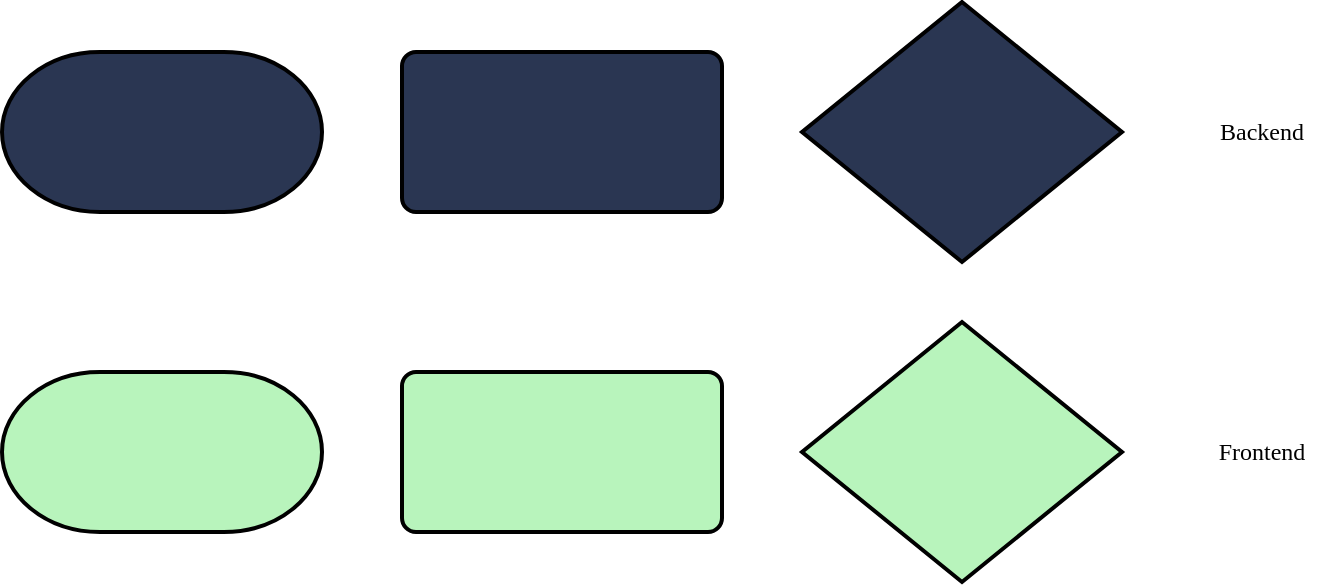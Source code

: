 <mxfile version="28.0.7" pages="2">
  <diagram name="Template" id="4rOthq3Gf1K_89cz8c5n">
    <mxGraphModel dx="983" dy="517" grid="1" gridSize="10" guides="1" tooltips="1" connect="1" arrows="1" fold="1" page="1" pageScale="1" pageWidth="850" pageHeight="1100" math="0" shadow="0">
      <root>
        <mxCell id="0" />
        <mxCell id="1" parent="0" />
        <mxCell id="g7wiy4VsUmeNRiymfHJ9-1" value="" style="strokeWidth=2;html=1;shape=mxgraph.flowchart.terminator;whiteSpace=wrap;fontFamily=Poppins;fontSource=https%3A%2F%2Ffonts.googleapis.com%2Fcss%3Ffamily%3DPoppins;fillColor=#2A3652;fontColor=#B8F4BC;spacingLeft=10;spacingRight=10;" vertex="1" parent="1">
          <mxGeometry x="40" y="40" width="160" height="80" as="geometry" />
        </mxCell>
        <mxCell id="g7wiy4VsUmeNRiymfHJ9-2" value="" style="rounded=1;whiteSpace=wrap;html=1;absoluteArcSize=1;arcSize=14;strokeWidth=2;fontFamily=Poppins;fontSource=https%3A%2F%2Ffonts.googleapis.com%2Fcss%3Ffamily%3DPoppins;fillColor=#2A3652;fontColor=#B8F4BC;spacingLeft=10;spacingRight=10;" vertex="1" parent="1">
          <mxGeometry x="240" y="40" width="160" height="80" as="geometry" />
        </mxCell>
        <mxCell id="g7wiy4VsUmeNRiymfHJ9-3" value="" style="strokeWidth=2;html=1;shape=mxgraph.flowchart.decision;whiteSpace=wrap;spacingLeft=15;spacingRight=15;fontFamily=Poppins;fontSource=https%3A%2F%2Ffonts.googleapis.com%2Fcss%3Ffamily%3DPoppins;fontColor=#B8F4BC;fillColor=#2A3652;" vertex="1" parent="1">
          <mxGeometry x="440" y="15" width="160" height="130" as="geometry" />
        </mxCell>
        <mxCell id="g7wiy4VsUmeNRiymfHJ9-4" value="" style="strokeWidth=2;html=1;shape=mxgraph.flowchart.terminator;whiteSpace=wrap;fontFamily=Poppins;fontSource=https%3A%2F%2Ffonts.googleapis.com%2Fcss%3Ffamily%3DPoppins;fillColor=#B8F4BC;fontColor=#2A3652;spacingLeft=10;spacingRight=10;gradientColor=none;" vertex="1" parent="1">
          <mxGeometry x="40" y="200" width="160" height="80" as="geometry" />
        </mxCell>
        <mxCell id="g7wiy4VsUmeNRiymfHJ9-5" value="" style="rounded=1;whiteSpace=wrap;html=1;absoluteArcSize=1;arcSize=14;strokeWidth=2;fontFamily=Poppins;fontSource=https%3A%2F%2Ffonts.googleapis.com%2Fcss%3Ffamily%3DPoppins;fillColor=#B8F4BC;fontColor=#2A3652;spacingLeft=10;spacingRight=10;" vertex="1" parent="1">
          <mxGeometry x="240" y="200" width="160" height="80" as="geometry" />
        </mxCell>
        <mxCell id="g7wiy4VsUmeNRiymfHJ9-6" value="" style="strokeWidth=2;html=1;shape=mxgraph.flowchart.decision;whiteSpace=wrap;spacingLeft=15;spacingRight=15;fontFamily=Poppins;fontSource=https%3A%2F%2Ffonts.googleapis.com%2Fcss%3Ffamily%3DPoppins;fontColor=#2A3652;fillColor=#B8F4BC;" vertex="1" parent="1">
          <mxGeometry x="440" y="175" width="160" height="130" as="geometry" />
        </mxCell>
        <mxCell id="g7wiy4VsUmeNRiymfHJ9-7" value="Backend" style="text;html=1;align=center;verticalAlign=middle;whiteSpace=wrap;rounded=0;fontFamily=Poppins;" vertex="1" parent="1">
          <mxGeometry x="640" y="65" width="60" height="30" as="geometry" />
        </mxCell>
        <mxCell id="g7wiy4VsUmeNRiymfHJ9-9" value="Frontend" style="text;html=1;align=center;verticalAlign=middle;whiteSpace=wrap;rounded=0;fontFamily=Poppins;" vertex="1" parent="1">
          <mxGeometry x="640" y="225" width="60" height="30" as="geometry" />
        </mxCell>
      </root>
    </mxGraphModel>
  </diagram>
  <diagram id="GrjKJN1eVeqFFK_vbXTj" name="Signup">
    <mxGraphModel dx="1188" dy="624" grid="1" gridSize="10" guides="1" tooltips="1" connect="1" arrows="1" fold="1" page="1" pageScale="1" pageWidth="850" pageHeight="1100" math="0" shadow="0">
      <root>
        <mxCell id="0" />
        <mxCell id="1" parent="0" />
        <mxCell id="UVtSXVc8aqikplPgkzgA-2" style="edgeStyle=orthogonalEdgeStyle;rounded=0;orthogonalLoop=1;jettySize=auto;html=1;exitX=1;exitY=0.5;exitDx=0;exitDy=0;exitPerimeter=0;entryX=0;entryY=0.5;entryDx=0;entryDy=0;" parent="1" source="9JrUAK_KJFsyd680K9Ey-1" target="UVtSXVc8aqikplPgkzgA-1" edge="1">
          <mxGeometry relative="1" as="geometry" />
        </mxCell>
        <mxCell id="9JrUAK_KJFsyd680K9Ey-1" value="User goes to the Sign-up Page" style="strokeWidth=2;html=1;shape=mxgraph.flowchart.terminator;whiteSpace=wrap;fontFamily=Poppins;fontSource=https%3A%2F%2Ffonts.googleapis.com%2Fcss%3Ffamily%3DPoppins;fillColor=#B8F4BC;fontColor=#2A3652;spacingLeft=10;spacingRight=10;gradientColor=none;" parent="1" vertex="1">
          <mxGeometry x="40" y="80" width="160" height="80" as="geometry" />
        </mxCell>
        <mxCell id="IEg6z9D7wlebcGoXgSji-2" style="edgeStyle=orthogonalEdgeStyle;rounded=0;orthogonalLoop=1;jettySize=auto;html=1;entryX=0;entryY=0.5;entryDx=0;entryDy=0;" parent="1" source="UVtSXVc8aqikplPgkzgA-1" target="IEg6z9D7wlebcGoXgSji-1" edge="1">
          <mxGeometry relative="1" as="geometry" />
        </mxCell>
        <mxCell id="UVtSXVc8aqikplPgkzgA-1" value="User enters their email and password" style="rounded=1;whiteSpace=wrap;html=1;absoluteArcSize=1;arcSize=14;strokeWidth=2;fontFamily=Poppins;fontSource=https%3A%2F%2Ffonts.googleapis.com%2Fcss%3Ffamily%3DPoppins;fillColor=#B8F4BC;fontColor=#2A3652;spacingLeft=10;spacingRight=10;" parent="1" vertex="1">
          <mxGeometry x="240" y="80" width="160" height="80" as="geometry" />
        </mxCell>
        <mxCell id="IEg6z9D7wlebcGoXgSji-4" style="edgeStyle=orthogonalEdgeStyle;rounded=0;orthogonalLoop=1;jettySize=auto;html=1;entryX=0;entryY=0.5;entryDx=0;entryDy=0;" parent="1" source="IEg6z9D7wlebcGoXgSji-1" target="IEg6z9D7wlebcGoXgSji-3" edge="1">
          <mxGeometry relative="1" as="geometry" />
        </mxCell>
        <mxCell id="IEg6z9D7wlebcGoXgSji-1" value="Frontend verifies the form" style="rounded=1;whiteSpace=wrap;html=1;absoluteArcSize=1;arcSize=14;strokeWidth=2;fontFamily=Poppins;fontSource=https%3A%2F%2Ffonts.googleapis.com%2Fcss%3Ffamily%3DPoppins;fillColor=#B8F4BC;fontColor=#2A3652;spacingLeft=10;spacingRight=10;" parent="1" vertex="1">
          <mxGeometry x="440" y="80" width="160" height="80" as="geometry" />
        </mxCell>
        <mxCell id="SM3QqxjLuwidXcTyu5zO-2" style="edgeStyle=orthogonalEdgeStyle;rounded=1;orthogonalLoop=1;jettySize=auto;html=1;entryX=0.5;entryY=0;entryDx=0;entryDy=0;curved=0;" parent="1" source="IEg6z9D7wlebcGoXgSji-3" target="SM3QqxjLuwidXcTyu5zO-1" edge="1">
          <mxGeometry relative="1" as="geometry">
            <Array as="points">
              <mxPoint x="720" y="200" />
              <mxPoint x="120" y="200" />
            </Array>
          </mxGeometry>
        </mxCell>
        <mxCell id="IEg6z9D7wlebcGoXgSji-3" value="Send the form to backend" style="rounded=1;whiteSpace=wrap;html=1;absoluteArcSize=1;arcSize=14;strokeWidth=2;fontFamily=Poppins;fontSource=https%3A%2F%2Ffonts.googleapis.com%2Fcss%3Ffamily%3DPoppins;fillColor=#B8F4BC;fontColor=#2A3652;spacingLeft=10;spacingRight=10;" parent="1" vertex="1">
          <mxGeometry x="640" y="80" width="160" height="80" as="geometry" />
        </mxCell>
        <mxCell id="I0tANsFuAqiH1Qcf5xxR-7" value="no" style="edgeStyle=orthogonalEdgeStyle;rounded=1;orthogonalLoop=1;jettySize=auto;html=1;entryX=0;entryY=0.5;entryDx=0;entryDy=0;curved=0;exitX=0.5;exitY=1;exitDx=0;exitDy=0;exitPerimeter=0;" parent="1" source="I0tANsFuAqiH1Qcf5xxR-1" target="I0tANsFuAqiH1Qcf5xxR-6" edge="1">
          <mxGeometry x="-0.823" relative="1" as="geometry">
            <Array as="points">
              <mxPoint x="320" y="350" />
              <mxPoint x="620" y="350" />
              <mxPoint x="620" y="280" />
            </Array>
            <mxPoint as="offset" />
          </mxGeometry>
        </mxCell>
        <mxCell id="SM3QqxjLuwidXcTyu5zO-1" value="Backend verifies user isn&#39;t logged in" style="rounded=1;whiteSpace=wrap;html=1;absoluteArcSize=1;arcSize=14;strokeWidth=2;fontFamily=Poppins;fontSource=https%3A%2F%2Ffonts.googleapis.com%2Fcss%3Ffamily%3DPoppins;fillColor=#2A3652;fontColor=#B8F4BC;spacingLeft=10;spacingRight=10;" parent="1" vertex="1">
          <mxGeometry x="40" y="240" width="160" height="80" as="geometry" />
        </mxCell>
        <mxCell id="I0tANsFuAqiH1Qcf5xxR-4" value="yes" style="edgeStyle=orthogonalEdgeStyle;rounded=0;orthogonalLoop=1;jettySize=auto;html=1;entryX=0;entryY=0.5;entryDx=0;entryDy=0;" parent="1" source="I0tANsFuAqiH1Qcf5xxR-1" target="I0tANsFuAqiH1Qcf5xxR-3" edge="1">
          <mxGeometry relative="1" as="geometry" />
        </mxCell>
        <mxCell id="I0tANsFuAqiH1Qcf5xxR-1" value="Is the user logged in (has a valid token) ?" style="strokeWidth=2;html=1;shape=mxgraph.flowchart.decision;whiteSpace=wrap;spacingLeft=15;spacingRight=15;fontFamily=Poppins;fontSource=https%3A%2F%2Ffonts.googleapis.com%2Fcss%3Ffamily%3DPoppins;fontColor=#B8F4BC;fillColor=#2A3652;" parent="1" vertex="1">
          <mxGeometry x="240" y="215" width="160" height="130" as="geometry" />
        </mxCell>
        <mxCell id="I0tANsFuAqiH1Qcf5xxR-2" style="edgeStyle=orthogonalEdgeStyle;rounded=0;orthogonalLoop=1;jettySize=auto;html=1;entryX=0;entryY=0.5;entryDx=0;entryDy=0;entryPerimeter=0;" parent="1" source="SM3QqxjLuwidXcTyu5zO-1" target="I0tANsFuAqiH1Qcf5xxR-1" edge="1">
          <mxGeometry relative="1" as="geometry" />
        </mxCell>
        <mxCell id="I0tANsFuAqiH1Qcf5xxR-5" style="edgeStyle=orthogonalEdgeStyle;rounded=1;orthogonalLoop=1;jettySize=auto;html=1;entryX=0.5;entryY=1;entryDx=0;entryDy=0;curved=0;" parent="1" source="I0tANsFuAqiH1Qcf5xxR-3" target="UVtSXVc8aqikplPgkzgA-1" edge="1">
          <mxGeometry relative="1" as="geometry">
            <Array as="points">
              <mxPoint x="520" y="180" />
              <mxPoint x="320" y="180" />
            </Array>
          </mxGeometry>
        </mxCell>
        <mxCell id="I0tANsFuAqiH1Qcf5xxR-3" value="Frontend sends an error message" style="rounded=1;whiteSpace=wrap;html=1;absoluteArcSize=1;arcSize=14;strokeWidth=2;fontFamily=Poppins;fontSource=https%3A%2F%2Ffonts.googleapis.com%2Fcss%3Ffamily%3DPoppins;fillColor=#B8F4BC;fontColor=#2A3652;spacingLeft=10;spacingRight=10;" parent="1" vertex="1">
          <mxGeometry x="440" y="240" width="160" height="80" as="geometry" />
        </mxCell>
        <mxCell id="I0tANsFuAqiH1Qcf5xxR-9" style="edgeStyle=orthogonalEdgeStyle;rounded=1;orthogonalLoop=1;jettySize=auto;html=1;entryX=0.5;entryY=0;entryDx=0;entryDy=0;curved=0;" parent="1" source="I0tANsFuAqiH1Qcf5xxR-6" target="I0tANsFuAqiH1Qcf5xxR-8" edge="1">
          <mxGeometry relative="1" as="geometry">
            <Array as="points">
              <mxPoint x="720" y="370" />
              <mxPoint x="120" y="370" />
            </Array>
          </mxGeometry>
        </mxCell>
        <mxCell id="I0tANsFuAqiH1Qcf5xxR-6" value="Neutralize the email" style="rounded=1;whiteSpace=wrap;html=1;absoluteArcSize=1;arcSize=14;strokeWidth=2;fontFamily=Poppins;fontSource=https%3A%2F%2Ffonts.googleapis.com%2Fcss%3Ffamily%3DPoppins;fillColor=#2A3652;fontColor=#B8F4BC;spacingLeft=10;spacingRight=10;" parent="1" vertex="1">
          <mxGeometry x="640" y="240" width="160" height="80" as="geometry" />
        </mxCell>
        <mxCell id="I0tANsFuAqiH1Qcf5xxR-11" style="edgeStyle=orthogonalEdgeStyle;rounded=0;orthogonalLoop=1;jettySize=auto;html=1;entryX=0;entryY=0.5;entryDx=0;entryDy=0;" parent="1" source="I0tANsFuAqiH1Qcf5xxR-8" target="I0tANsFuAqiH1Qcf5xxR-10" edge="1">
          <mxGeometry relative="1" as="geometry" />
        </mxCell>
        <mxCell id="I0tANsFuAqiH1Qcf5xxR-8" value="Take the email&#39;s entire string before @ to make it the nickname" style="rounded=1;whiteSpace=wrap;html=1;absoluteArcSize=1;arcSize=14;strokeWidth=2;fontFamily=Poppins;fontSource=https%3A%2F%2Ffonts.googleapis.com%2Fcss%3Ffamily%3DPoppins;fillColor=#2A3652;fontColor=#B8F4BC;spacingLeft=10;spacingRight=10;" parent="1" vertex="1">
          <mxGeometry x="40" y="400" width="160" height="80" as="geometry" />
        </mxCell>
        <mxCell id="I0tANsFuAqiH1Qcf5xxR-13" style="edgeStyle=orthogonalEdgeStyle;rounded=0;orthogonalLoop=1;jettySize=auto;html=1;entryX=0;entryY=0.5;entryDx=0;entryDy=0;" parent="1" source="I0tANsFuAqiH1Qcf5xxR-10" target="I0tANsFuAqiH1Qcf5xxR-12" edge="1">
          <mxGeometry relative="1" as="geometry" />
        </mxCell>
        <mxCell id="I0tANsFuAqiH1Qcf5xxR-10" value="Hash the password" style="rounded=1;whiteSpace=wrap;html=1;absoluteArcSize=1;arcSize=14;strokeWidth=2;fontFamily=Poppins;fontSource=https%3A%2F%2Ffonts.googleapis.com%2Fcss%3Ffamily%3DPoppins;fillColor=#2A3652;fontColor=#B8F4BC;spacingLeft=10;spacingRight=10;" parent="1" vertex="1">
          <mxGeometry x="240" y="400" width="160" height="80" as="geometry" />
        </mxCell>
        <mxCell id="I0tANsFuAqiH1Qcf5xxR-12" value="Insert the user&#39;s information to the database" style="rounded=1;whiteSpace=wrap;html=1;absoluteArcSize=1;arcSize=14;strokeWidth=2;fontFamily=Poppins;fontSource=https%3A%2F%2Ffonts.googleapis.com%2Fcss%3Ffamily%3DPoppins;fillColor=#2A3652;fontColor=#B8F4BC;spacingLeft=10;spacingRight=10;" parent="1" vertex="1">
          <mxGeometry x="440" y="400" width="160" height="80" as="geometry" />
        </mxCell>
        <mxCell id="I0tANsFuAqiH1Qcf5xxR-17" value="yes" style="edgeStyle=orthogonalEdgeStyle;rounded=1;orthogonalLoop=1;jettySize=auto;html=1;entryX=0.75;entryY=0;entryDx=0;entryDy=0;strokeColor=default;curved=0;" parent="1" source="I0tANsFuAqiH1Qcf5xxR-14" target="I0tANsFuAqiH1Qcf5xxR-3" edge="1">
          <mxGeometry x="-0.815" relative="1" as="geometry">
            <Array as="points">
              <mxPoint x="820" y="440" />
              <mxPoint x="820" y="220" />
              <mxPoint x="560" y="220" />
            </Array>
            <mxPoint as="offset" />
          </mxGeometry>
        </mxCell>
        <mxCell id="I0tANsFuAqiH1Qcf5xxR-19" value="no" style="edgeStyle=orthogonalEdgeStyle;rounded=1;orthogonalLoop=1;jettySize=auto;html=1;entryX=0.5;entryY=0;entryDx=0;entryDy=0;curved=0;" parent="1" source="I0tANsFuAqiH1Qcf5xxR-14" target="I0tANsFuAqiH1Qcf5xxR-18" edge="1">
          <mxGeometry x="-0.893" relative="1" as="geometry">
            <Array as="points">
              <mxPoint x="720" y="520" />
              <mxPoint x="120" y="520" />
            </Array>
            <mxPoint as="offset" />
          </mxGeometry>
        </mxCell>
        <mxCell id="I0tANsFuAqiH1Qcf5xxR-14" value="Does the email have any issues?" style="strokeWidth=2;html=1;shape=mxgraph.flowchart.decision;whiteSpace=wrap;spacingLeft=15;spacingRight=15;fontFamily=Poppins;fontSource=https%3A%2F%2Ffonts.googleapis.com%2Fcss%3Ffamily%3DPoppins;fontColor=#B8F4BC;fillColor=#2A3652;" parent="1" vertex="1">
          <mxGeometry x="640" y="375" width="160" height="130" as="geometry" />
        </mxCell>
        <mxCell id="I0tANsFuAqiH1Qcf5xxR-16" style="edgeStyle=orthogonalEdgeStyle;rounded=0;orthogonalLoop=1;jettySize=auto;html=1;entryX=0;entryY=0.5;entryDx=0;entryDy=0;entryPerimeter=0;" parent="1" source="I0tANsFuAqiH1Qcf5xxR-12" target="I0tANsFuAqiH1Qcf5xxR-14" edge="1">
          <mxGeometry relative="1" as="geometry" />
        </mxCell>
        <mxCell id="I0tANsFuAqiH1Qcf5xxR-27" style="edgeStyle=orthogonalEdgeStyle;rounded=0;orthogonalLoop=1;jettySize=auto;html=1;entryX=0;entryY=0.5;entryDx=0;entryDy=0;" parent="1" source="I0tANsFuAqiH1Qcf5xxR-18" target="I0tANsFuAqiH1Qcf5xxR-26" edge="1">
          <mxGeometry relative="1" as="geometry" />
        </mxCell>
        <mxCell id="I0tANsFuAqiH1Qcf5xxR-18" value="Log the action" style="rounded=1;whiteSpace=wrap;html=1;absoluteArcSize=1;arcSize=14;strokeWidth=2;fontFamily=Poppins;fontSource=https%3A%2F%2Ffonts.googleapis.com%2Fcss%3Ffamily%3DPoppins;fillColor=#2A3652;fontColor=#B8F4BC;spacingLeft=10;spacingRight=10;" parent="1" vertex="1">
          <mxGeometry x="40" y="560" width="160" height="80" as="geometry" />
        </mxCell>
        <mxCell id="I0tANsFuAqiH1Qcf5xxR-29" style="edgeStyle=orthogonalEdgeStyle;rounded=0;orthogonalLoop=1;jettySize=auto;html=1;entryX=0;entryY=0.5;entryDx=0;entryDy=0;" parent="1" source="I0tANsFuAqiH1Qcf5xxR-20" target="I0tANsFuAqiH1Qcf5xxR-22" edge="1">
          <mxGeometry relative="1" as="geometry" />
        </mxCell>
        <mxCell id="I0tANsFuAqiH1Qcf5xxR-20" value="Send the neutralized email to frontend" style="rounded=1;whiteSpace=wrap;html=1;absoluteArcSize=1;arcSize=14;strokeWidth=2;fontFamily=Poppins;fontSource=https%3A%2F%2Ffonts.googleapis.com%2Fcss%3Ffamily%3DPoppins;fillColor=#2A3652;fontColor=#B8F4BC;spacingLeft=10;spacingRight=10;" parent="1" vertex="1">
          <mxGeometry x="440" y="560" width="160" height="80" as="geometry" />
        </mxCell>
        <mxCell id="I0tANsFuAqiH1Qcf5xxR-30" style="edgeStyle=orthogonalEdgeStyle;rounded=1;orthogonalLoop=1;jettySize=auto;html=1;entryX=0.5;entryY=0;entryDx=0;entryDy=0;curved=0;" parent="1" source="I0tANsFuAqiH1Qcf5xxR-22" target="I0tANsFuAqiH1Qcf5xxR-24" edge="1">
          <mxGeometry relative="1" as="geometry">
            <Array as="points">
              <mxPoint x="720" y="680" />
              <mxPoint x="120" y="680" />
            </Array>
          </mxGeometry>
        </mxCell>
        <mxCell id="I0tANsFuAqiH1Qcf5xxR-22" value="Frontend keeps the email in local storage" style="rounded=1;whiteSpace=wrap;html=1;absoluteArcSize=1;arcSize=14;strokeWidth=2;fontFamily=Poppins;fontSource=https%3A%2F%2Ffonts.googleapis.com%2Fcss%3Ffamily%3DPoppins;fillColor=#B8F4BC;fontColor=#2A3652;spacingLeft=10;spacingRight=10;" parent="1" vertex="1">
          <mxGeometry x="640" y="560" width="160" height="80" as="geometry" />
        </mxCell>
        <mxCell id="I0tANsFuAqiH1Qcf5xxR-33" style="edgeStyle=orthogonalEdgeStyle;rounded=0;orthogonalLoop=1;jettySize=auto;html=1;entryX=0;entryY=0.5;entryDx=0;entryDy=0;" parent="1" source="I0tANsFuAqiH1Qcf5xxR-24" target="I0tANsFuAqiH1Qcf5xxR-31" edge="1">
          <mxGeometry relative="1" as="geometry" />
        </mxCell>
        <mxCell id="I0tANsFuAqiH1Qcf5xxR-24" value="Switch the component to a verification code form" style="rounded=1;whiteSpace=wrap;html=1;absoluteArcSize=1;arcSize=14;strokeWidth=2;fontFamily=Poppins;fontSource=https%3A%2F%2Ffonts.googleapis.com%2Fcss%3Ffamily%3DPoppins;fillColor=#B8F4BC;fontColor=#2A3652;spacingLeft=10;spacingRight=10;" parent="1" vertex="1">
          <mxGeometry x="40" y="720" width="160" height="80" as="geometry" />
        </mxCell>
        <mxCell id="I0tANsFuAqiH1Qcf5xxR-28" style="edgeStyle=orthogonalEdgeStyle;rounded=0;orthogonalLoop=1;jettySize=auto;html=1;entryX=0;entryY=0.5;entryDx=0;entryDy=0;" parent="1" source="I0tANsFuAqiH1Qcf5xxR-26" target="I0tANsFuAqiH1Qcf5xxR-20" edge="1">
          <mxGeometry relative="1" as="geometry" />
        </mxCell>
        <mxCell id="I0tANsFuAqiH1Qcf5xxR-26" value="Send a verification code to the user&#39;s email" style="rounded=1;whiteSpace=wrap;html=1;absoluteArcSize=1;arcSize=14;strokeWidth=2;fontFamily=Poppins;fontSource=https%3A%2F%2Ffonts.googleapis.com%2Fcss%3Ffamily%3DPoppins;fillColor=#2A3652;fontColor=#B8F4BC;spacingLeft=10;spacingRight=10;" parent="1" vertex="1">
          <mxGeometry x="240" y="560" width="160" height="80" as="geometry" />
        </mxCell>
        <mxCell id="I0tANsFuAqiH1Qcf5xxR-31" value="Frontend sets a 10-min timer" style="rounded=1;whiteSpace=wrap;html=1;absoluteArcSize=1;arcSize=14;strokeWidth=2;fontFamily=Poppins;fontSource=https%3A%2F%2Ffonts.googleapis.com%2Fcss%3Ffamily%3DPoppins;fillColor=#B8F4BC;fontColor=#2A3652;spacingLeft=10;spacingRight=10;" parent="1" vertex="1">
          <mxGeometry x="240" y="720" width="160" height="80" as="geometry" />
        </mxCell>
        <mxCell id="9Vaa6PLJyfkx-V5nYVFb-4" value="yes" style="edgeStyle=orthogonalEdgeStyle;rounded=0;orthogonalLoop=1;jettySize=auto;html=1;entryX=0;entryY=0.5;entryDx=0;entryDy=0;" parent="1" source="9Vaa6PLJyfkx-V5nYVFb-1" target="9Vaa6PLJyfkx-V5nYVFb-3" edge="1">
          <mxGeometry relative="1" as="geometry" />
        </mxCell>
        <mxCell id="NjWuh0W5hphJVyBBRwiC-5" value="no" style="edgeStyle=orthogonalEdgeStyle;rounded=1;orthogonalLoop=1;jettySize=auto;html=1;curved=0;entryX=0.5;entryY=0;entryDx=0;entryDy=0;entryPerimeter=0;" parent="1" source="9Vaa6PLJyfkx-V5nYVFb-1" target="NjWuh0W5hphJVyBBRwiC-4" edge="1">
          <mxGeometry x="-0.835" relative="1" as="geometry">
            <Array as="points">
              <mxPoint x="520" y="860" />
              <mxPoint x="820" y="860" />
              <mxPoint x="820" y="1010" />
              <mxPoint x="520" y="1010" />
            </Array>
            <mxPoint as="offset" />
          </mxGeometry>
        </mxCell>
        <mxCell id="9Vaa6PLJyfkx-V5nYVFb-1" value="Did the user attempt to leave the page?" style="strokeWidth=2;html=1;shape=mxgraph.flowchart.decision;whiteSpace=wrap;spacingLeft=15;spacingRight=15;fontFamily=Poppins;fontSource=https%3A%2F%2Ffonts.googleapis.com%2Fcss%3Ffamily%3DPoppins;fontColor=#2A3652;fillColor=#B8F4BC;" parent="1" vertex="1">
          <mxGeometry x="440" y="695" width="160" height="130" as="geometry" />
        </mxCell>
        <mxCell id="9Vaa6PLJyfkx-V5nYVFb-2" style="edgeStyle=orthogonalEdgeStyle;rounded=0;orthogonalLoop=1;jettySize=auto;html=1;entryX=0;entryY=0.5;entryDx=0;entryDy=0;entryPerimeter=0;" parent="1" source="I0tANsFuAqiH1Qcf5xxR-31" target="9Vaa6PLJyfkx-V5nYVFb-1" edge="1">
          <mxGeometry relative="1" as="geometry" />
        </mxCell>
        <mxCell id="9Vaa6PLJyfkx-V5nYVFb-7" style="edgeStyle=orthogonalEdgeStyle;rounded=1;orthogonalLoop=1;jettySize=auto;html=1;curved=0;" parent="1" source="9Vaa6PLJyfkx-V5nYVFb-3" target="9Vaa6PLJyfkx-V5nYVFb-5" edge="1">
          <mxGeometry relative="1" as="geometry">
            <Array as="points">
              <mxPoint x="720" y="840" />
              <mxPoint x="120" y="840" />
            </Array>
          </mxGeometry>
        </mxCell>
        <mxCell id="9Vaa6PLJyfkx-V5nYVFb-3" value="Send a warning" style="rounded=1;whiteSpace=wrap;html=1;absoluteArcSize=1;arcSize=14;strokeWidth=2;fontFamily=Poppins;fontSource=https%3A%2F%2Ffonts.googleapis.com%2Fcss%3Ffamily%3DPoppins;fillColor=#B8F4BC;fontColor=#2A3652;spacingLeft=10;spacingRight=10;" parent="1" vertex="1">
          <mxGeometry x="640" y="720" width="160" height="80" as="geometry" />
        </mxCell>
        <mxCell id="9Vaa6PLJyfkx-V5nYVFb-9" value="yes" style="edgeStyle=orthogonalEdgeStyle;rounded=0;orthogonalLoop=1;jettySize=auto;html=1;entryX=0;entryY=0.5;entryDx=0;entryDy=0;" parent="1" source="9Vaa6PLJyfkx-V5nYVFb-5" target="9Vaa6PLJyfkx-V5nYVFb-8" edge="1">
          <mxGeometry relative="1" as="geometry" />
        </mxCell>
        <mxCell id="9Vaa6PLJyfkx-V5nYVFb-5" value="Did the user confirm to leave?" style="strokeWidth=2;html=1;shape=mxgraph.flowchart.decision;whiteSpace=wrap;spacingLeft=15;spacingRight=15;fontFamily=Poppins;fontSource=https%3A%2F%2Ffonts.googleapis.com%2Fcss%3Ffamily%3DPoppins;fontColor=#2A3652;fillColor=#B8F4BC;" parent="1" vertex="1">
          <mxGeometry x="40" y="855" width="160" height="130" as="geometry" />
        </mxCell>
        <mxCell id="9Vaa6PLJyfkx-V5nYVFb-11" style="edgeStyle=orthogonalEdgeStyle;rounded=0;orthogonalLoop=1;jettySize=auto;html=1;entryX=0;entryY=0.5;entryDx=0;entryDy=0;" parent="1" source="9Vaa6PLJyfkx-V5nYVFb-8" target="9Vaa6PLJyfkx-V5nYVFb-10" edge="1">
          <mxGeometry relative="1" as="geometry" />
        </mxCell>
        <mxCell id="9Vaa6PLJyfkx-V5nYVFb-8" value="Send the email to the backend" style="rounded=1;whiteSpace=wrap;html=1;absoluteArcSize=1;arcSize=14;strokeWidth=2;fontFamily=Poppins;fontSource=https%3A%2F%2Ffonts.googleapis.com%2Fcss%3Ffamily%3DPoppins;fillColor=#B8F4BC;fontColor=#2A3652;spacingLeft=10;spacingRight=10;" parent="1" vertex="1">
          <mxGeometry x="240" y="880" width="160" height="80" as="geometry" />
        </mxCell>
        <mxCell id="9Vaa6PLJyfkx-V5nYVFb-13" style="edgeStyle=orthogonalEdgeStyle;rounded=0;orthogonalLoop=1;jettySize=auto;html=1;entryX=0;entryY=0.5;entryDx=0;entryDy=0;" parent="1" source="9Vaa6PLJyfkx-V5nYVFb-10" target="9Vaa6PLJyfkx-V5nYVFb-12" edge="1">
          <mxGeometry relative="1" as="geometry" />
        </mxCell>
        <mxCell id="9Vaa6PLJyfkx-V5nYVFb-10" value="Backend deletes user data" style="rounded=1;whiteSpace=wrap;html=1;absoluteArcSize=1;arcSize=14;strokeWidth=2;fontFamily=Poppins;fontSource=https%3A%2F%2Ffonts.googleapis.com%2Fcss%3Ffamily%3DPoppins;fillColor=#2A3652;fontColor=#B8F4BC;spacingLeft=10;spacingRight=10;" parent="1" vertex="1">
          <mxGeometry x="440" y="880" width="160" height="80" as="geometry" />
        </mxCell>
        <mxCell id="9Vaa6PLJyfkx-V5nYVFb-15" style="edgeStyle=orthogonalEdgeStyle;rounded=1;orthogonalLoop=1;jettySize=auto;html=1;entryX=0.5;entryY=0;entryDx=0;entryDy=0;curved=0;" parent="1" source="9Vaa6PLJyfkx-V5nYVFb-12" target="9Vaa6PLJyfkx-V5nYVFb-14" edge="1">
          <mxGeometry relative="1" as="geometry">
            <Array as="points">
              <mxPoint x="720" y="1000" />
              <mxPoint x="120" y="1000" />
            </Array>
          </mxGeometry>
        </mxCell>
        <mxCell id="9Vaa6PLJyfkx-V5nYVFb-12" value="Frontend deletes the email" style="rounded=1;whiteSpace=wrap;html=1;absoluteArcSize=1;arcSize=14;strokeWidth=2;fontFamily=Poppins;fontSource=https%3A%2F%2Ffonts.googleapis.com%2Fcss%3Ffamily%3DPoppins;fillColor=#B8F4BC;fontColor=#2A3652;spacingLeft=10;spacingRight=10;" parent="1" vertex="1">
          <mxGeometry x="640" y="880" width="160" height="80" as="geometry" />
        </mxCell>
        <mxCell id="9Vaa6PLJyfkx-V5nYVFb-14" value="Remove the timer" style="rounded=1;whiteSpace=wrap;html=1;absoluteArcSize=1;arcSize=14;strokeWidth=2;fontFamily=Poppins;fontSource=https%3A%2F%2Ffonts.googleapis.com%2Fcss%3Ffamily%3DPoppins;fillColor=#B8F4BC;fontColor=#2A3652;spacingLeft=10;spacingRight=10;" parent="1" vertex="1">
          <mxGeometry x="40" y="1040" width="160" height="80" as="geometry" />
        </mxCell>
        <mxCell id="NjWuh0W5hphJVyBBRwiC-1" value="Send user to their wanted route" style="strokeWidth=2;html=1;shape=mxgraph.flowchart.terminator;whiteSpace=wrap;fontFamily=Poppins;fontSource=https%3A%2F%2Ffonts.googleapis.com%2Fcss%3Ffamily%3DPoppins;fillColor=#B8F4BC;fontColor=#2A3652;spacingLeft=10;spacingRight=10;gradientColor=none;" parent="1" vertex="1">
          <mxGeometry x="240" y="1040" width="160" height="80" as="geometry" />
        </mxCell>
        <mxCell id="NjWuh0W5hphJVyBBRwiC-2" style="edgeStyle=orthogonalEdgeStyle;rounded=0;orthogonalLoop=1;jettySize=auto;html=1;entryX=0;entryY=0.5;entryDx=0;entryDy=0;entryPerimeter=0;" parent="1" source="9Vaa6PLJyfkx-V5nYVFb-14" target="NjWuh0W5hphJVyBBRwiC-1" edge="1">
          <mxGeometry relative="1" as="geometry" />
        </mxCell>
        <mxCell id="NjWuh0W5hphJVyBBRwiC-12" value="yes" style="edgeStyle=orthogonalEdgeStyle;rounded=0;orthogonalLoop=1;jettySize=auto;html=1;entryX=0;entryY=0.5;entryDx=0;entryDy=0;" parent="1" source="NjWuh0W5hphJVyBBRwiC-4" target="NjWuh0W5hphJVyBBRwiC-7" edge="1">
          <mxGeometry relative="1" as="geometry" />
        </mxCell>
        <mxCell id="NjWuh0W5hphJVyBBRwiC-4" value="Did the user reset their email" style="strokeWidth=2;html=1;shape=mxgraph.flowchart.decision;whiteSpace=wrap;spacingLeft=15;spacingRight=15;fontFamily=Poppins;fontSource=https%3A%2F%2Ffonts.googleapis.com%2Fcss%3Ffamily%3DPoppins;fontColor=#2A3652;fillColor=#B8F4BC;" parent="1" vertex="1">
          <mxGeometry x="440" y="1015" width="160" height="130" as="geometry" />
        </mxCell>
        <mxCell id="NjWuh0W5hphJVyBBRwiC-6" value="no" style="edgeStyle=orthogonalEdgeStyle;rounded=1;orthogonalLoop=1;jettySize=auto;html=1;entryX=0;entryY=0.5;entryDx=0;entryDy=0;entryPerimeter=0;exitX=0.5;exitY=1;exitDx=0;exitDy=0;exitPerimeter=0;curved=0;" parent="1" source="9Vaa6PLJyfkx-V5nYVFb-5" target="NjWuh0W5hphJVyBBRwiC-4" edge="1">
          <mxGeometry x="-0.639" relative="1" as="geometry">
            <Array as="points">
              <mxPoint x="120" y="990" />
              <mxPoint x="420" y="990" />
              <mxPoint x="420" y="1080" />
            </Array>
            <mxPoint as="offset" />
          </mxGeometry>
        </mxCell>
        <mxCell id="NjWuh0W5hphJVyBBRwiC-13" style="edgeStyle=orthogonalEdgeStyle;rounded=1;orthogonalLoop=1;jettySize=auto;html=1;entryX=0.5;entryY=0;entryDx=0;entryDy=0;curved=0;" parent="1" source="NjWuh0W5hphJVyBBRwiC-7" target="NjWuh0W5hphJVyBBRwiC-8" edge="1">
          <mxGeometry relative="1" as="geometry">
            <Array as="points">
              <mxPoint x="720" y="1180" />
              <mxPoint x="120" y="1180" />
            </Array>
          </mxGeometry>
        </mxCell>
        <mxCell id="NjWuh0W5hphJVyBBRwiC-7" value="Send the email to the backend" style="rounded=1;whiteSpace=wrap;html=1;absoluteArcSize=1;arcSize=14;strokeWidth=2;fontFamily=Poppins;fontSource=https%3A%2F%2Ffonts.googleapis.com%2Fcss%3Ffamily%3DPoppins;fillColor=#B8F4BC;fontColor=#2A3652;spacingLeft=10;spacingRight=10;" parent="1" vertex="1">
          <mxGeometry x="640" y="1040" width="160" height="80" as="geometry" />
        </mxCell>
        <mxCell id="NjWuh0W5hphJVyBBRwiC-14" style="edgeStyle=orthogonalEdgeStyle;rounded=0;orthogonalLoop=1;jettySize=auto;html=1;entryX=0;entryY=0.5;entryDx=0;entryDy=0;" parent="1" source="NjWuh0W5hphJVyBBRwiC-8" target="NjWuh0W5hphJVyBBRwiC-10" edge="1">
          <mxGeometry relative="1" as="geometry" />
        </mxCell>
        <mxCell id="NjWuh0W5hphJVyBBRwiC-8" value="Backend deletes user data" style="rounded=1;whiteSpace=wrap;html=1;absoluteArcSize=1;arcSize=14;strokeWidth=2;fontFamily=Poppins;fontSource=https%3A%2F%2Ffonts.googleapis.com%2Fcss%3Ffamily%3DPoppins;fillColor=#2A3652;fontColor=#B8F4BC;spacingLeft=10;spacingRight=10;" parent="1" vertex="1">
          <mxGeometry x="40" y="1200" width="160" height="80" as="geometry" />
        </mxCell>
        <mxCell id="NjWuh0W5hphJVyBBRwiC-15" style="edgeStyle=orthogonalEdgeStyle;rounded=0;orthogonalLoop=1;jettySize=auto;html=1;entryX=0;entryY=0.5;entryDx=0;entryDy=0;" parent="1" source="NjWuh0W5hphJVyBBRwiC-10" target="NjWuh0W5hphJVyBBRwiC-11" edge="1">
          <mxGeometry relative="1" as="geometry" />
        </mxCell>
        <mxCell id="NjWuh0W5hphJVyBBRwiC-10" value="Frontend deletes the email" style="rounded=1;whiteSpace=wrap;html=1;absoluteArcSize=1;arcSize=14;strokeWidth=2;fontFamily=Poppins;fontSource=https%3A%2F%2Ffonts.googleapis.com%2Fcss%3Ffamily%3DPoppins;fillColor=#B8F4BC;fontColor=#2A3652;spacingLeft=10;spacingRight=10;" parent="1" vertex="1">
          <mxGeometry x="240" y="1200" width="160" height="80" as="geometry" />
        </mxCell>
        <mxCell id="NjWuh0W5hphJVyBBRwiC-17" style="edgeStyle=orthogonalEdgeStyle;rounded=0;orthogonalLoop=1;jettySize=auto;html=1;entryX=0;entryY=0.5;entryDx=0;entryDy=0;" parent="1" source="NjWuh0W5hphJVyBBRwiC-11" target="NjWuh0W5hphJVyBBRwiC-16" edge="1">
          <mxGeometry relative="1" as="geometry" />
        </mxCell>
        <mxCell id="NjWuh0W5hphJVyBBRwiC-11" value="Remove the timer" style="rounded=1;whiteSpace=wrap;html=1;absoluteArcSize=1;arcSize=14;strokeWidth=2;fontFamily=Poppins;fontSource=https%3A%2F%2Ffonts.googleapis.com%2Fcss%3Ffamily%3DPoppins;fillColor=#B8F4BC;fontColor=#2A3652;spacingLeft=10;spacingRight=10;" parent="1" vertex="1">
          <mxGeometry x="440" y="1200" width="160" height="80" as="geometry" />
        </mxCell>
        <mxCell id="NjWuh0W5hphJVyBBRwiC-18" style="edgeStyle=orthogonalEdgeStyle;rounded=1;orthogonalLoop=1;jettySize=auto;html=1;entryX=0.5;entryY=0;entryDx=0;entryDy=0;curved=0;" parent="1" source="NjWuh0W5hphJVyBBRwiC-16" target="UVtSXVc8aqikplPgkzgA-1" edge="1">
          <mxGeometry relative="1" as="geometry">
            <Array as="points">
              <mxPoint x="840" y="1240" />
              <mxPoint x="840" y="60" />
              <mxPoint x="320" y="60" />
            </Array>
          </mxGeometry>
        </mxCell>
        <mxCell id="NjWuh0W5hphJVyBBRwiC-16" value="Frontend switches back to the sign-up form component" style="rounded=1;whiteSpace=wrap;html=1;absoluteArcSize=1;arcSize=14;strokeWidth=2;fontFamily=Poppins;fontSource=https%3A%2F%2Ffonts.googleapis.com%2Fcss%3Ffamily%3DPoppins;fillColor=#B8F4BC;fontColor=#2A3652;spacingLeft=10;spacingRight=10;" parent="1" vertex="1">
          <mxGeometry x="640" y="1200" width="160" height="80" as="geometry" />
        </mxCell>
        <mxCell id="NjWuh0W5hphJVyBBRwiC-22" value="yes" style="edgeStyle=orthogonalEdgeStyle;rounded=0;orthogonalLoop=1;jettySize=auto;html=1;entryX=0;entryY=0.5;entryDx=0;entryDy=0;" parent="1" source="NjWuh0W5hphJVyBBRwiC-19" target="NjWuh0W5hphJVyBBRwiC-20" edge="1">
          <mxGeometry relative="1" as="geometry" />
        </mxCell>
        <mxCell id="NjWuh0W5hphJVyBBRwiC-19" value="Did the user resend new verification code" style="strokeWidth=2;html=1;shape=mxgraph.flowchart.decision;whiteSpace=wrap;spacingLeft=15;spacingRight=15;fontFamily=Poppins;fontSource=https%3A%2F%2Ffonts.googleapis.com%2Fcss%3Ffamily%3DPoppins;fontColor=#2A3652;fillColor=#B8F4BC;" parent="1" vertex="1">
          <mxGeometry x="40" y="1335" width="160" height="130" as="geometry" />
        </mxCell>
        <mxCell id="NjWuh0W5hphJVyBBRwiC-24" style="edgeStyle=orthogonalEdgeStyle;rounded=0;orthogonalLoop=1;jettySize=auto;html=1;entryX=0;entryY=0.5;entryDx=0;entryDy=0;" parent="1" source="NjWuh0W5hphJVyBBRwiC-20" target="NjWuh0W5hphJVyBBRwiC-23" edge="1">
          <mxGeometry relative="1" as="geometry" />
        </mxCell>
        <mxCell id="NjWuh0W5hphJVyBBRwiC-20" value="Frontend sends email to backend" style="rounded=1;whiteSpace=wrap;html=1;absoluteArcSize=1;arcSize=14;strokeWidth=2;fontFamily=Poppins;fontSource=https%3A%2F%2Ffonts.googleapis.com%2Fcss%3Ffamily%3DPoppins;fillColor=#B8F4BC;fontColor=#2A3652;spacingLeft=10;spacingRight=10;" parent="1" vertex="1">
          <mxGeometry x="240" y="1360" width="160" height="80" as="geometry" />
        </mxCell>
        <mxCell id="NjWuh0W5hphJVyBBRwiC-21" value="no" style="edgeStyle=orthogonalEdgeStyle;rounded=1;orthogonalLoop=1;jettySize=auto;html=1;entryX=0;entryY=0.5;entryDx=0;entryDy=0;entryPerimeter=0;exitX=0.5;exitY=1;exitDx=0;exitDy=0;exitPerimeter=0;curved=0;" parent="1" source="NjWuh0W5hphJVyBBRwiC-4" target="NjWuh0W5hphJVyBBRwiC-19" edge="1">
          <mxGeometry x="-0.935" relative="1" as="geometry">
            <Array as="points">
              <mxPoint x="520" y="1150" />
              <mxPoint x="20" y="1150" />
              <mxPoint x="20" y="1400" />
            </Array>
            <mxPoint as="offset" />
          </mxGeometry>
        </mxCell>
        <mxCell id="NjWuh0W5hphJVyBBRwiC-26" style="edgeStyle=orthogonalEdgeStyle;rounded=0;orthogonalLoop=1;jettySize=auto;html=1;entryX=0;entryY=0.5;entryDx=0;entryDy=0;" parent="1" source="NjWuh0W5hphJVyBBRwiC-23" target="NjWuh0W5hphJVyBBRwiC-25" edge="1">
          <mxGeometry relative="1" as="geometry" />
        </mxCell>
        <mxCell id="NjWuh0W5hphJVyBBRwiC-23" value="Backend makes a new verification code" style="rounded=1;whiteSpace=wrap;html=1;absoluteArcSize=1;arcSize=14;strokeWidth=2;fontFamily=Poppins;fontSource=https%3A%2F%2Ffonts.googleapis.com%2Fcss%3Ffamily%3DPoppins;fillColor=#2A3652;fontColor=#B8F4BC;spacingLeft=10;spacingRight=10;" parent="1" vertex="1">
          <mxGeometry x="440" y="1360" width="160" height="80" as="geometry" />
        </mxCell>
        <mxCell id="NjWuh0W5hphJVyBBRwiC-30" style="edgeStyle=orthogonalEdgeStyle;rounded=1;orthogonalLoop=1;jettySize=auto;html=1;entryX=0.5;entryY=0;entryDx=0;entryDy=0;curved=0;" parent="1" source="NjWuh0W5hphJVyBBRwiC-25" target="NjWuh0W5hphJVyBBRwiC-27" edge="1">
          <mxGeometry relative="1" as="geometry">
            <Array as="points">
              <mxPoint x="720" y="1480" />
              <mxPoint x="120" y="1480" />
            </Array>
          </mxGeometry>
        </mxCell>
        <mxCell id="NjWuh0W5hphJVyBBRwiC-25" value="Deletes all existing verification code for the user" style="rounded=1;whiteSpace=wrap;html=1;absoluteArcSize=1;arcSize=14;strokeWidth=2;fontFamily=Poppins;fontSource=https%3A%2F%2Ffonts.googleapis.com%2Fcss%3Ffamily%3DPoppins;fillColor=#2A3652;fontColor=#B8F4BC;spacingLeft=10;spacingRight=10;" parent="1" vertex="1">
          <mxGeometry x="640" y="1360" width="160" height="80" as="geometry" />
        </mxCell>
        <mxCell id="NjWuh0W5hphJVyBBRwiC-31" style="edgeStyle=orthogonalEdgeStyle;rounded=0;orthogonalLoop=1;jettySize=auto;html=1;entryX=0;entryY=0.5;entryDx=0;entryDy=0;" parent="1" source="NjWuh0W5hphJVyBBRwiC-27" target="NjWuh0W5hphJVyBBRwiC-28" edge="1">
          <mxGeometry relative="1" as="geometry" />
        </mxCell>
        <mxCell id="NjWuh0W5hphJVyBBRwiC-27" value="Insert new verification code to the database" style="rounded=1;whiteSpace=wrap;html=1;absoluteArcSize=1;arcSize=14;strokeWidth=2;fontFamily=Poppins;fontSource=https%3A%2F%2Ffonts.googleapis.com%2Fcss%3Ffamily%3DPoppins;fillColor=#2A3652;fontColor=#B8F4BC;spacingLeft=10;spacingRight=10;" parent="1" vertex="1">
          <mxGeometry x="40" y="1520" width="160" height="80" as="geometry" />
        </mxCell>
        <mxCell id="NjWuh0W5hphJVyBBRwiC-32" style="edgeStyle=orthogonalEdgeStyle;rounded=0;orthogonalLoop=1;jettySize=auto;html=1;entryX=0;entryY=0.5;entryDx=0;entryDy=0;" parent="1" source="NjWuh0W5hphJVyBBRwiC-28" target="NjWuh0W5hphJVyBBRwiC-29" edge="1">
          <mxGeometry relative="1" as="geometry" />
        </mxCell>
        <mxCell id="NjWuh0W5hphJVyBBRwiC-28" value="Log the action" style="rounded=1;whiteSpace=wrap;html=1;absoluteArcSize=1;arcSize=14;strokeWidth=2;fontFamily=Poppins;fontSource=https%3A%2F%2Ffonts.googleapis.com%2Fcss%3Ffamily%3DPoppins;fillColor=#2A3652;fontColor=#B8F4BC;spacingLeft=10;spacingRight=10;" parent="1" vertex="1">
          <mxGeometry x="240" y="1520" width="160" height="80" as="geometry" />
        </mxCell>
        <mxCell id="NjWuh0W5hphJVyBBRwiC-34" style="edgeStyle=orthogonalEdgeStyle;rounded=0;orthogonalLoop=1;jettySize=auto;html=1;entryX=0;entryY=0.5;entryDx=0;entryDy=0;" parent="1" source="NjWuh0W5hphJVyBBRwiC-29" target="NjWuh0W5hphJVyBBRwiC-33" edge="1">
          <mxGeometry relative="1" as="geometry" />
        </mxCell>
        <mxCell id="NjWuh0W5hphJVyBBRwiC-29" value="Email the new verification code" style="rounded=1;whiteSpace=wrap;html=1;absoluteArcSize=1;arcSize=14;strokeWidth=2;fontFamily=Poppins;fontSource=https%3A%2F%2Ffonts.googleapis.com%2Fcss%3Ffamily%3DPoppins;fillColor=#2A3652;fontColor=#B8F4BC;spacingLeft=10;spacingRight=10;" parent="1" vertex="1">
          <mxGeometry x="440" y="1520" width="160" height="80" as="geometry" />
        </mxCell>
        <mxCell id="NjWuh0W5hphJVyBBRwiC-33" value="Frontend resets the timer" style="rounded=1;whiteSpace=wrap;html=1;absoluteArcSize=1;arcSize=14;strokeWidth=2;fontFamily=Poppins;fontSource=https%3A%2F%2Ffonts.googleapis.com%2Fcss%3Ffamily%3DPoppins;fillColor=#B8F4BC;fontColor=#2A3652;spacingLeft=10;spacingRight=10;" parent="1" vertex="1">
          <mxGeometry x="640" y="1520" width="160" height="80" as="geometry" />
        </mxCell>
        <mxCell id="NjWuh0W5hphJVyBBRwiC-42" value="yes" style="edgeStyle=orthogonalEdgeStyle;rounded=0;orthogonalLoop=1;jettySize=auto;html=1;entryX=0;entryY=0.5;entryDx=0;entryDy=0;" parent="1" source="NjWuh0W5hphJVyBBRwiC-35" target="NjWuh0W5hphJVyBBRwiC-41" edge="1">
          <mxGeometry relative="1" as="geometry" />
        </mxCell>
        <mxCell id="NjWuh0W5hphJVyBBRwiC-52" value="no" style="edgeStyle=orthogonalEdgeStyle;rounded=0;orthogonalLoop=1;jettySize=auto;html=1;entryX=0.5;entryY=0;entryDx=0;entryDy=0;" parent="1" source="NjWuh0W5hphJVyBBRwiC-35" target="NjWuh0W5hphJVyBBRwiC-51" edge="1">
          <mxGeometry relative="1" as="geometry" />
        </mxCell>
        <mxCell id="NjWuh0W5hphJVyBBRwiC-35" value="Did the timer hit 0?" style="strokeWidth=2;html=1;shape=mxgraph.flowchart.decision;whiteSpace=wrap;spacingLeft=15;spacingRight=15;fontFamily=Poppins;fontSource=https%3A%2F%2Ffonts.googleapis.com%2Fcss%3Ffamily%3DPoppins;fontColor=#2A3652;fillColor=#B8F4BC;" parent="1" vertex="1">
          <mxGeometry x="40" y="1655" width="160" height="130" as="geometry" />
        </mxCell>
        <mxCell id="NjWuh0W5hphJVyBBRwiC-39" value="no" style="edgeStyle=orthogonalEdgeStyle;rounded=1;orthogonalLoop=1;jettySize=auto;html=1;entryX=0;entryY=0.5;entryDx=0;entryDy=0;entryPerimeter=0;exitX=0.5;exitY=1;exitDx=0;exitDy=0;exitPerimeter=0;curved=0;" parent="1" source="NjWuh0W5hphJVyBBRwiC-19" target="NjWuh0W5hphJVyBBRwiC-35" edge="1">
          <mxGeometry x="-0.787" relative="1" as="geometry">
            <Array as="points">
              <mxPoint x="20" y="1465" />
              <mxPoint x="20" y="1720" />
            </Array>
            <mxPoint as="offset" />
          </mxGeometry>
        </mxCell>
        <mxCell id="NjWuh0W5hphJVyBBRwiC-46" style="edgeStyle=orthogonalEdgeStyle;rounded=0;orthogonalLoop=1;jettySize=auto;html=1;entryX=0;entryY=0.5;entryDx=0;entryDy=0;" parent="1" source="NjWuh0W5hphJVyBBRwiC-41" target="NjWuh0W5hphJVyBBRwiC-45" edge="1">
          <mxGeometry relative="1" as="geometry" />
        </mxCell>
        <mxCell id="NjWuh0W5hphJVyBBRwiC-41" value="Frontend sends email to backend" style="rounded=1;whiteSpace=wrap;html=1;absoluteArcSize=1;arcSize=14;strokeWidth=2;fontFamily=Poppins;fontSource=https%3A%2F%2Ffonts.googleapis.com%2Fcss%3Ffamily%3DPoppins;fillColor=#B8F4BC;fontColor=#2A3652;spacingLeft=10;spacingRight=10;" parent="1" vertex="1">
          <mxGeometry x="240" y="1680" width="160" height="80" as="geometry" />
        </mxCell>
        <mxCell id="NjWuh0W5hphJVyBBRwiC-50" style="edgeStyle=orthogonalEdgeStyle;rounded=0;orthogonalLoop=1;jettySize=auto;html=1;entryX=0;entryY=0.5;entryDx=0;entryDy=0;" parent="1" source="NjWuh0W5hphJVyBBRwiC-45" target="NjWuh0W5hphJVyBBRwiC-49" edge="1">
          <mxGeometry relative="1" as="geometry" />
        </mxCell>
        <mxCell id="NjWuh0W5hphJVyBBRwiC-45" value="Deletes all existing verification code for the user" style="rounded=1;whiteSpace=wrap;html=1;absoluteArcSize=1;arcSize=14;strokeWidth=2;fontFamily=Poppins;fontSource=https%3A%2F%2Ffonts.googleapis.com%2Fcss%3Ffamily%3DPoppins;fillColor=#2A3652;fontColor=#B8F4BC;spacingLeft=10;spacingRight=10;" parent="1" vertex="1">
          <mxGeometry x="440" y="1680" width="160" height="80" as="geometry" />
        </mxCell>
        <mxCell id="NjWuh0W5hphJVyBBRwiC-49" value="Frontend warns user about verification code not working" style="rounded=1;whiteSpace=wrap;html=1;absoluteArcSize=1;arcSize=14;strokeWidth=2;fontFamily=Poppins;fontSource=https%3A%2F%2Ffonts.googleapis.com%2Fcss%3Ffamily%3DPoppins;fillColor=#B8F4BC;fontColor=#2A3652;spacingLeft=10;spacingRight=10;" parent="1" vertex="1">
          <mxGeometry x="640" y="1680" width="160" height="80" as="geometry" />
        </mxCell>
        <mxCell id="NjWuh0W5hphJVyBBRwiC-56" style="edgeStyle=orthogonalEdgeStyle;rounded=0;orthogonalLoop=1;jettySize=auto;html=1;entryX=0;entryY=0.5;entryDx=0;entryDy=0;" parent="1" source="NjWuh0W5hphJVyBBRwiC-51" target="NjWuh0W5hphJVyBBRwiC-54" edge="1">
          <mxGeometry relative="1" as="geometry" />
        </mxCell>
        <mxCell id="NjWuh0W5hphJVyBBRwiC-51" value="User enters the verification code" style="rounded=1;whiteSpace=wrap;html=1;absoluteArcSize=1;arcSize=14;strokeWidth=2;fontFamily=Poppins;fontSource=https%3A%2F%2Ffonts.googleapis.com%2Fcss%3Ffamily%3DPoppins;fillColor=#B8F4BC;fontColor=#2A3652;spacingLeft=10;spacingRight=10;" parent="1" vertex="1">
          <mxGeometry x="40" y="1840" width="160" height="80" as="geometry" />
        </mxCell>
        <mxCell id="NjWuh0W5hphJVyBBRwiC-57" style="edgeStyle=orthogonalEdgeStyle;rounded=0;orthogonalLoop=1;jettySize=auto;html=1;entryX=0;entryY=0.5;entryDx=0;entryDy=0;" parent="1" source="NjWuh0W5hphJVyBBRwiC-54" target="NjWuh0W5hphJVyBBRwiC-55" edge="1">
          <mxGeometry relative="1" as="geometry" />
        </mxCell>
        <mxCell id="NjWuh0W5hphJVyBBRwiC-54" value="Frontend sends the verification code form to backend" style="rounded=1;whiteSpace=wrap;html=1;absoluteArcSize=1;arcSize=14;strokeWidth=2;fontFamily=Poppins;fontSource=https%3A%2F%2Ffonts.googleapis.com%2Fcss%3Ffamily%3DPoppins;fillColor=#B8F4BC;fontColor=#2A3652;spacingLeft=10;spacingRight=10;" parent="1" vertex="1">
          <mxGeometry x="240" y="1840" width="160" height="80" as="geometry" />
        </mxCell>
        <mxCell id="NjWuh0W5hphJVyBBRwiC-55" value="Backend verifies if there&#39;s a verification code match" style="rounded=1;whiteSpace=wrap;html=1;absoluteArcSize=1;arcSize=14;strokeWidth=2;fontFamily=Poppins;fontSource=https%3A%2F%2Ffonts.googleapis.com%2Fcss%3Ffamily%3DPoppins;fillColor=#2A3652;fontColor=#B8F4BC;spacingLeft=10;spacingRight=10;" parent="1" vertex="1">
          <mxGeometry x="440" y="1840" width="160" height="80" as="geometry" />
        </mxCell>
        <mxCell id="-vOv8EdUpsXwApuLi9UZ-4" value="no" style="edgeStyle=orthogonalEdgeStyle;rounded=1;orthogonalLoop=1;jettySize=auto;html=1;entryX=0.5;entryY=0;entryDx=0;entryDy=0;curved=0;" parent="1" source="-vOv8EdUpsXwApuLi9UZ-1" target="-vOv8EdUpsXwApuLi9UZ-5" edge="1">
          <mxGeometry x="-0.893" relative="1" as="geometry">
            <mxPoint x="120" y="2000" as="targetPoint" />
            <Array as="points">
              <mxPoint x="720" y="1960" />
              <mxPoint x="120" y="1960" />
            </Array>
            <mxPoint as="offset" />
          </mxGeometry>
        </mxCell>
        <mxCell id="-vOv8EdUpsXwApuLi9UZ-8" value="yes" style="edgeStyle=orthogonalEdgeStyle;rounded=1;orthogonalLoop=1;jettySize=auto;html=1;entryX=0.5;entryY=0;entryDx=0;entryDy=0;curved=0;" parent="1" source="-vOv8EdUpsXwApuLi9UZ-1" target="-vOv8EdUpsXwApuLi9UZ-7" edge="1">
          <mxGeometry x="-0.875" relative="1" as="geometry">
            <Array as="points">
              <mxPoint x="820" y="1880" />
              <mxPoint x="820" y="1980" />
              <mxPoint x="320" y="1980" />
            </Array>
            <mxPoint as="offset" />
          </mxGeometry>
        </mxCell>
        <mxCell id="-vOv8EdUpsXwApuLi9UZ-1" value="Do the verification codes match?" style="strokeWidth=2;html=1;shape=mxgraph.flowchart.decision;whiteSpace=wrap;spacingLeft=15;spacingRight=15;fontFamily=Poppins;fontSource=https%3A%2F%2Ffonts.googleapis.com%2Fcss%3Ffamily%3DPoppins;fontColor=#B8F4BC;fillColor=#2A3652;" parent="1" vertex="1">
          <mxGeometry x="640" y="1815" width="160" height="130" as="geometry" />
        </mxCell>
        <mxCell id="-vOv8EdUpsXwApuLi9UZ-2" style="edgeStyle=orthogonalEdgeStyle;rounded=0;orthogonalLoop=1;jettySize=auto;html=1;entryX=0;entryY=0.5;entryDx=0;entryDy=0;entryPerimeter=0;" parent="1" source="NjWuh0W5hphJVyBBRwiC-55" target="-vOv8EdUpsXwApuLi9UZ-1" edge="1">
          <mxGeometry relative="1" as="geometry" />
        </mxCell>
        <mxCell id="-vOv8EdUpsXwApuLi9UZ-6" style="edgeStyle=orthogonalEdgeStyle;rounded=0;orthogonalLoop=1;jettySize=auto;html=1;exitX=0.25;exitY=0;exitDx=0;exitDy=0;entryX=0.25;entryY=1;entryDx=0;entryDy=0;" parent="1" source="-vOv8EdUpsXwApuLi9UZ-5" target="NjWuh0W5hphJVyBBRwiC-51" edge="1">
          <mxGeometry relative="1" as="geometry" />
        </mxCell>
        <mxCell id="-vOv8EdUpsXwApuLi9UZ-5" value="Frontend sends an error message" style="rounded=1;whiteSpace=wrap;html=1;absoluteArcSize=1;arcSize=14;strokeWidth=2;fontFamily=Poppins;fontSource=https%3A%2F%2Ffonts.googleapis.com%2Fcss%3Ffamily%3DPoppins;fillColor=#B8F4BC;fontColor=#2A3652;spacingLeft=10;spacingRight=10;" parent="1" vertex="1">
          <mxGeometry x="40" y="2000" width="160" height="80" as="geometry" />
        </mxCell>
        <mxCell id="-vOv8EdUpsXwApuLi9UZ-10" style="edgeStyle=orthogonalEdgeStyle;rounded=0;orthogonalLoop=1;jettySize=auto;html=1;entryX=0;entryY=0.5;entryDx=0;entryDy=0;" parent="1" source="-vOv8EdUpsXwApuLi9UZ-7" target="-vOv8EdUpsXwApuLi9UZ-9" edge="1">
          <mxGeometry relative="1" as="geometry" />
        </mxCell>
        <mxCell id="-vOv8EdUpsXwApuLi9UZ-7" value="Backend updates &#39;active&#39; and &#39;verified&#39; attributes of user to &#39;yes&#39;" style="rounded=1;whiteSpace=wrap;html=1;absoluteArcSize=1;arcSize=14;strokeWidth=2;fontFamily=Poppins;fontSource=https%3A%2F%2Ffonts.googleapis.com%2Fcss%3Ffamily%3DPoppins;fillColor=#2A3652;fontColor=#B8F4BC;spacingLeft=10;spacingRight=10;" parent="1" vertex="1">
          <mxGeometry x="240" y="2000" width="160" height="80" as="geometry" />
        </mxCell>
        <mxCell id="-vOv8EdUpsXwApuLi9UZ-12" style="edgeStyle=orthogonalEdgeStyle;rounded=0;orthogonalLoop=1;jettySize=auto;html=1;entryX=0;entryY=0.5;entryDx=0;entryDy=0;" parent="1" source="-vOv8EdUpsXwApuLi9UZ-9" target="-vOv8EdUpsXwApuLi9UZ-11" edge="1">
          <mxGeometry relative="1" as="geometry" />
        </mxCell>
        <mxCell id="-vOv8EdUpsXwApuLi9UZ-9" value="Log action" style="rounded=1;whiteSpace=wrap;html=1;absoluteArcSize=1;arcSize=14;strokeWidth=2;fontFamily=Poppins;fontSource=https%3A%2F%2Ffonts.googleapis.com%2Fcss%3Ffamily%3DPoppins;fillColor=#2A3652;fontColor=#B8F4BC;spacingLeft=10;spacingRight=10;" parent="1" vertex="1">
          <mxGeometry x="440" y="2000" width="160" height="80" as="geometry" />
        </mxCell>
        <mxCell id="-vOv8EdUpsXwApuLi9UZ-14" style="edgeStyle=orthogonalEdgeStyle;rounded=1;orthogonalLoop=1;jettySize=auto;html=1;entryX=0.5;entryY=0;entryDx=0;entryDy=0;curved=0;" parent="1" source="-vOv8EdUpsXwApuLi9UZ-11" target="-vOv8EdUpsXwApuLi9UZ-13" edge="1">
          <mxGeometry relative="1" as="geometry">
            <Array as="points">
              <mxPoint x="720" y="2120" />
              <mxPoint x="120" y="2120" />
            </Array>
          </mxGeometry>
        </mxCell>
        <mxCell id="-vOv8EdUpsXwApuLi9UZ-11" value="Frontend sends an account creation success message" style="rounded=1;whiteSpace=wrap;html=1;absoluteArcSize=1;arcSize=14;strokeWidth=2;fontFamily=Poppins;fontSource=https%3A%2F%2Ffonts.googleapis.com%2Fcss%3Ffamily%3DPoppins;fillColor=#B8F4BC;fontColor=#2A3652;spacingLeft=10;spacingRight=10;" parent="1" vertex="1">
          <mxGeometry x="640" y="2000" width="160" height="80" as="geometry" />
        </mxCell>
        <mxCell id="-vOv8EdUpsXwApuLi9UZ-13" value="Remove email from local storage" style="rounded=1;whiteSpace=wrap;html=1;absoluteArcSize=1;arcSize=14;strokeWidth=2;fontFamily=Poppins;fontSource=https%3A%2F%2Ffonts.googleapis.com%2Fcss%3Ffamily%3DPoppins;fillColor=#B8F4BC;fontColor=#2A3652;spacingLeft=10;spacingRight=10;" parent="1" vertex="1">
          <mxGeometry x="40" y="2160" width="160" height="80" as="geometry" />
        </mxCell>
        <mxCell id="VgkMEO1kLpNmpeZe7qDu-1" value="Send user to the login page" style="strokeWidth=2;html=1;shape=mxgraph.flowchart.terminator;whiteSpace=wrap;fontFamily=Poppins;fontSource=https%3A%2F%2Ffonts.googleapis.com%2Fcss%3Ffamily%3DPoppins;fillColor=#B8F4BC;fontColor=#2A3652;spacingLeft=10;spacingRight=10;gradientColor=none;" parent="1" vertex="1">
          <mxGeometry x="240" y="2160" width="160" height="80" as="geometry" />
        </mxCell>
        <mxCell id="VgkMEO1kLpNmpeZe7qDu-2" style="edgeStyle=orthogonalEdgeStyle;rounded=0;orthogonalLoop=1;jettySize=auto;html=1;entryX=0;entryY=0.5;entryDx=0;entryDy=0;entryPerimeter=0;" parent="1" source="-vOv8EdUpsXwApuLi9UZ-13" target="VgkMEO1kLpNmpeZe7qDu-1" edge="1">
          <mxGeometry relative="1" as="geometry" />
        </mxCell>
        <mxCell id="SQ588mH9OKobH3iXKGie-2" value="" style="rounded=0;whiteSpace=wrap;html=1;fillColor=#ffe6cc;strokeColor=#d79b00;" vertex="1" parent="1">
          <mxGeometry x="160" y="1320" width="60" height="30" as="geometry" />
        </mxCell>
      </root>
    </mxGraphModel>
  </diagram>
</mxfile>
